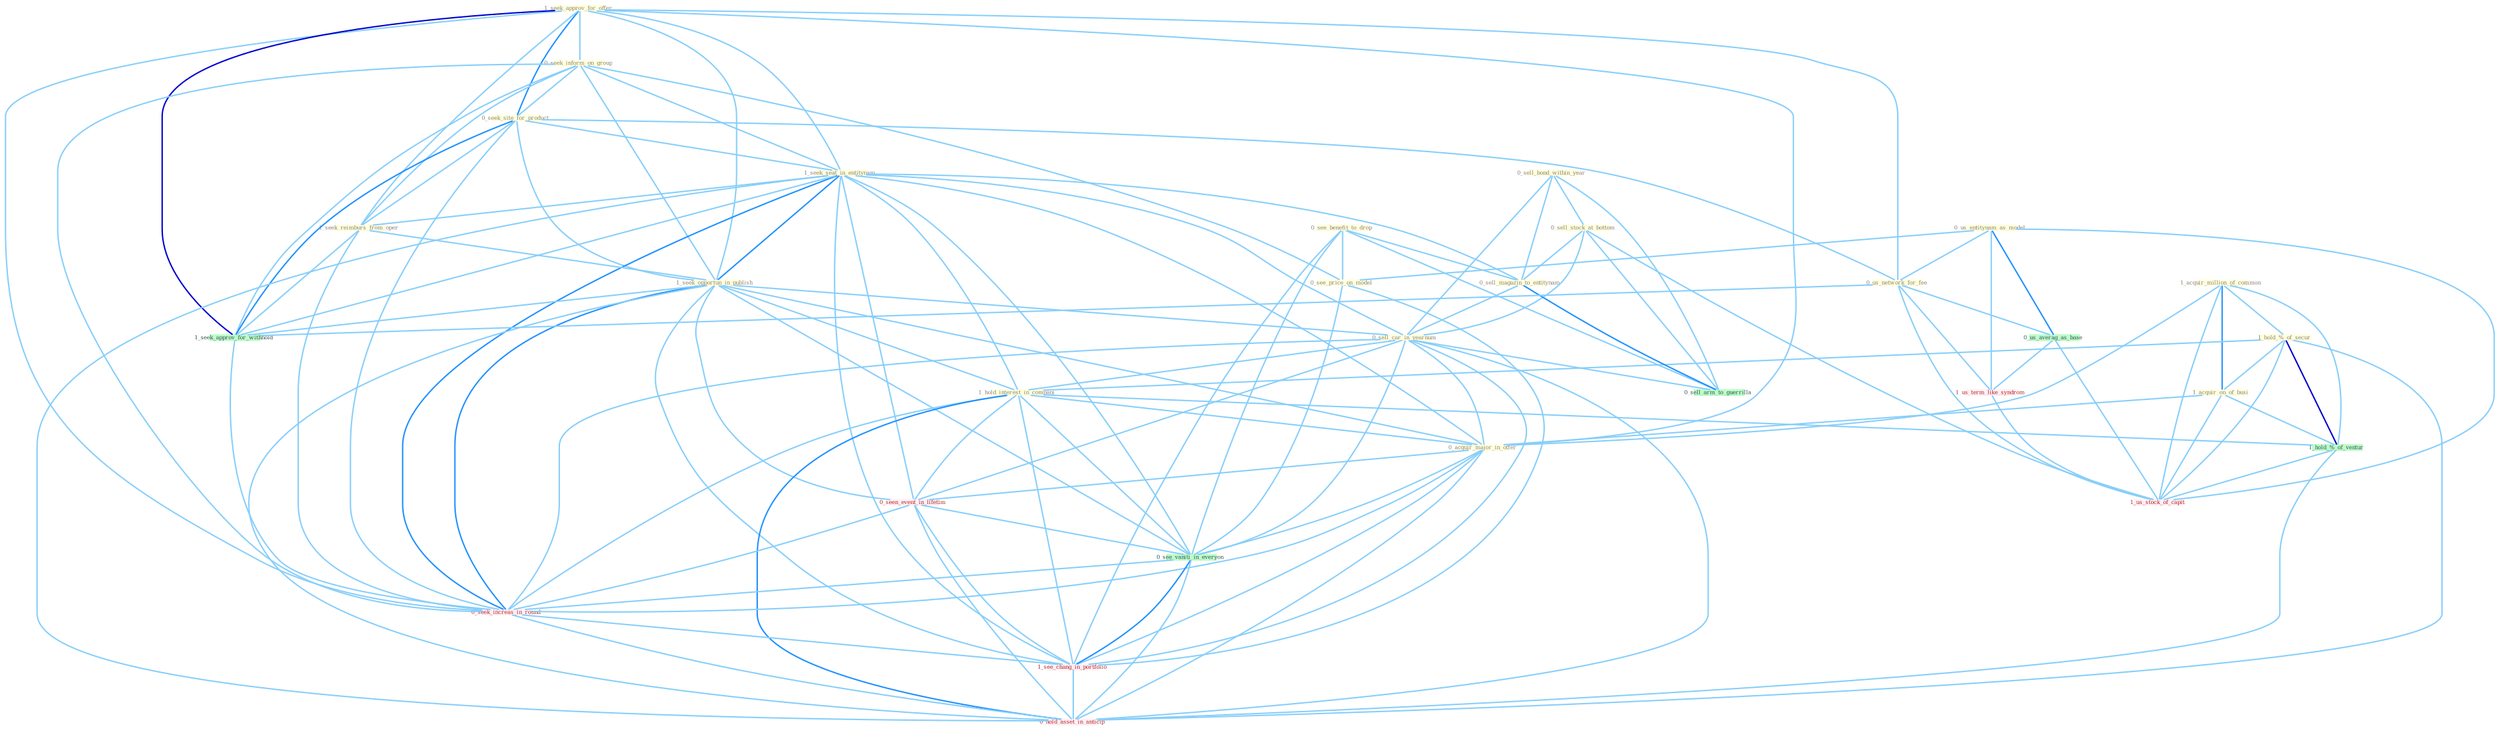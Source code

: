 Graph G{ 
    node
    [shape=polygon,style=filled,width=.5,height=.06,color="#BDFCC9",fixedsize=true,fontsize=4,
    fontcolor="#2f4f4f"];
    {node
    [color="#ffffe0", fontcolor="#8b7d6b"] "1_seek_approv_for_offer " "0_seek_inform_on_group " "0_us_entitynam_as_model " "0_seek_site_for_product " "0_sell_bond_within_year " "1_acquir_million_of_common " "1_seek_seat_in_entitynam " "0_see_benefit_to_drop " "0_sell_stock_at_bottom " "1_seek_reimburs_from_oper " "1_seek_opportun_in_publish " "1_hold_%_of_secur " "0_sell_magazin_to_entitynam " "0_see_price_on_model " "0_us_network_for_fee " "0_sell_car_in_yearnum " "1_acquir_on_of_busi " "1_hold_interest_in_compani " "0_acquir_major_in_offer "}
{node [color="#fff0f5", fontcolor="#b22222"] "0_seen_event_in_lifetim " "1_us_term_like_syndrom " "0_seek_increas_in_round " "1_us_stock_of_capit " "1_see_chang_in_portfolio " "0_hold_asset_in_anticip "}
edge [color="#B0E2FF"];

	"1_seek_approv_for_offer " -- "0_seek_inform_on_group " [w="1", color="#87cefa" ];
	"1_seek_approv_for_offer " -- "0_seek_site_for_product " [w="2", color="#1e90ff" , len=0.8];
	"1_seek_approv_for_offer " -- "1_seek_seat_in_entitynam " [w="1", color="#87cefa" ];
	"1_seek_approv_for_offer " -- "1_seek_reimburs_from_oper " [w="1", color="#87cefa" ];
	"1_seek_approv_for_offer " -- "1_seek_opportun_in_publish " [w="1", color="#87cefa" ];
	"1_seek_approv_for_offer " -- "0_us_network_for_fee " [w="1", color="#87cefa" ];
	"1_seek_approv_for_offer " -- "0_acquir_major_in_offer " [w="1", color="#87cefa" ];
	"1_seek_approv_for_offer " -- "1_seek_approv_for_withhold " [w="3", color="#0000cd" , len=0.6];
	"1_seek_approv_for_offer " -- "0_seek_increas_in_round " [w="1", color="#87cefa" ];
	"0_seek_inform_on_group " -- "0_seek_site_for_product " [w="1", color="#87cefa" ];
	"0_seek_inform_on_group " -- "1_seek_seat_in_entitynam " [w="1", color="#87cefa" ];
	"0_seek_inform_on_group " -- "1_seek_reimburs_from_oper " [w="1", color="#87cefa" ];
	"0_seek_inform_on_group " -- "1_seek_opportun_in_publish " [w="1", color="#87cefa" ];
	"0_seek_inform_on_group " -- "0_see_price_on_model " [w="1", color="#87cefa" ];
	"0_seek_inform_on_group " -- "1_seek_approv_for_withhold " [w="1", color="#87cefa" ];
	"0_seek_inform_on_group " -- "0_seek_increas_in_round " [w="1", color="#87cefa" ];
	"0_us_entitynam_as_model " -- "0_see_price_on_model " [w="1", color="#87cefa" ];
	"0_us_entitynam_as_model " -- "0_us_network_for_fee " [w="1", color="#87cefa" ];
	"0_us_entitynam_as_model " -- "0_us_averag_as_base " [w="2", color="#1e90ff" , len=0.8];
	"0_us_entitynam_as_model " -- "1_us_term_like_syndrom " [w="1", color="#87cefa" ];
	"0_us_entitynam_as_model " -- "1_us_stock_of_capit " [w="1", color="#87cefa" ];
	"0_seek_site_for_product " -- "1_seek_seat_in_entitynam " [w="1", color="#87cefa" ];
	"0_seek_site_for_product " -- "1_seek_reimburs_from_oper " [w="1", color="#87cefa" ];
	"0_seek_site_for_product " -- "1_seek_opportun_in_publish " [w="1", color="#87cefa" ];
	"0_seek_site_for_product " -- "0_us_network_for_fee " [w="1", color="#87cefa" ];
	"0_seek_site_for_product " -- "1_seek_approv_for_withhold " [w="2", color="#1e90ff" , len=0.8];
	"0_seek_site_for_product " -- "0_seek_increas_in_round " [w="1", color="#87cefa" ];
	"0_sell_bond_within_year " -- "0_sell_stock_at_bottom " [w="1", color="#87cefa" ];
	"0_sell_bond_within_year " -- "0_sell_magazin_to_entitynam " [w="1", color="#87cefa" ];
	"0_sell_bond_within_year " -- "0_sell_car_in_yearnum " [w="1", color="#87cefa" ];
	"0_sell_bond_within_year " -- "0_sell_arm_to_guerrilla " [w="1", color="#87cefa" ];
	"1_acquir_million_of_common " -- "1_hold_%_of_secur " [w="1", color="#87cefa" ];
	"1_acquir_million_of_common " -- "1_acquir_on_of_busi " [w="2", color="#1e90ff" , len=0.8];
	"1_acquir_million_of_common " -- "0_acquir_major_in_offer " [w="1", color="#87cefa" ];
	"1_acquir_million_of_common " -- "1_hold_%_of_ventur " [w="1", color="#87cefa" ];
	"1_acquir_million_of_common " -- "1_us_stock_of_capit " [w="1", color="#87cefa" ];
	"1_seek_seat_in_entitynam " -- "1_seek_reimburs_from_oper " [w="1", color="#87cefa" ];
	"1_seek_seat_in_entitynam " -- "1_seek_opportun_in_publish " [w="2", color="#1e90ff" , len=0.8];
	"1_seek_seat_in_entitynam " -- "0_sell_magazin_to_entitynam " [w="1", color="#87cefa" ];
	"1_seek_seat_in_entitynam " -- "0_sell_car_in_yearnum " [w="1", color="#87cefa" ];
	"1_seek_seat_in_entitynam " -- "1_hold_interest_in_compani " [w="1", color="#87cefa" ];
	"1_seek_seat_in_entitynam " -- "0_acquir_major_in_offer " [w="1", color="#87cefa" ];
	"1_seek_seat_in_entitynam " -- "0_seen_event_in_lifetim " [w="1", color="#87cefa" ];
	"1_seek_seat_in_entitynam " -- "1_seek_approv_for_withhold " [w="1", color="#87cefa" ];
	"1_seek_seat_in_entitynam " -- "0_see_vaniti_in_everyon " [w="1", color="#87cefa" ];
	"1_seek_seat_in_entitynam " -- "0_seek_increas_in_round " [w="2", color="#1e90ff" , len=0.8];
	"1_seek_seat_in_entitynam " -- "1_see_chang_in_portfolio " [w="1", color="#87cefa" ];
	"1_seek_seat_in_entitynam " -- "0_hold_asset_in_anticip " [w="1", color="#87cefa" ];
	"0_see_benefit_to_drop " -- "0_sell_magazin_to_entitynam " [w="1", color="#87cefa" ];
	"0_see_benefit_to_drop " -- "0_see_price_on_model " [w="1", color="#87cefa" ];
	"0_see_benefit_to_drop " -- "0_see_vaniti_in_everyon " [w="1", color="#87cefa" ];
	"0_see_benefit_to_drop " -- "0_sell_arm_to_guerrilla " [w="1", color="#87cefa" ];
	"0_see_benefit_to_drop " -- "1_see_chang_in_portfolio " [w="1", color="#87cefa" ];
	"0_sell_stock_at_bottom " -- "0_sell_magazin_to_entitynam " [w="1", color="#87cefa" ];
	"0_sell_stock_at_bottom " -- "0_sell_car_in_yearnum " [w="1", color="#87cefa" ];
	"0_sell_stock_at_bottom " -- "0_sell_arm_to_guerrilla " [w="1", color="#87cefa" ];
	"0_sell_stock_at_bottom " -- "1_us_stock_of_capit " [w="1", color="#87cefa" ];
	"1_seek_reimburs_from_oper " -- "1_seek_opportun_in_publish " [w="1", color="#87cefa" ];
	"1_seek_reimburs_from_oper " -- "1_seek_approv_for_withhold " [w="1", color="#87cefa" ];
	"1_seek_reimburs_from_oper " -- "0_seek_increas_in_round " [w="1", color="#87cefa" ];
	"1_seek_opportun_in_publish " -- "0_sell_car_in_yearnum " [w="1", color="#87cefa" ];
	"1_seek_opportun_in_publish " -- "1_hold_interest_in_compani " [w="1", color="#87cefa" ];
	"1_seek_opportun_in_publish " -- "0_acquir_major_in_offer " [w="1", color="#87cefa" ];
	"1_seek_opportun_in_publish " -- "0_seen_event_in_lifetim " [w="1", color="#87cefa" ];
	"1_seek_opportun_in_publish " -- "1_seek_approv_for_withhold " [w="1", color="#87cefa" ];
	"1_seek_opportun_in_publish " -- "0_see_vaniti_in_everyon " [w="1", color="#87cefa" ];
	"1_seek_opportun_in_publish " -- "0_seek_increas_in_round " [w="2", color="#1e90ff" , len=0.8];
	"1_seek_opportun_in_publish " -- "1_see_chang_in_portfolio " [w="1", color="#87cefa" ];
	"1_seek_opportun_in_publish " -- "0_hold_asset_in_anticip " [w="1", color="#87cefa" ];
	"1_hold_%_of_secur " -- "1_acquir_on_of_busi " [w="1", color="#87cefa" ];
	"1_hold_%_of_secur " -- "1_hold_interest_in_compani " [w="1", color="#87cefa" ];
	"1_hold_%_of_secur " -- "1_hold_%_of_ventur " [w="3", color="#0000cd" , len=0.6];
	"1_hold_%_of_secur " -- "1_us_stock_of_capit " [w="1", color="#87cefa" ];
	"1_hold_%_of_secur " -- "0_hold_asset_in_anticip " [w="1", color="#87cefa" ];
	"0_sell_magazin_to_entitynam " -- "0_sell_car_in_yearnum " [w="1", color="#87cefa" ];
	"0_sell_magazin_to_entitynam " -- "0_sell_arm_to_guerrilla " [w="2", color="#1e90ff" , len=0.8];
	"0_see_price_on_model " -- "0_see_vaniti_in_everyon " [w="1", color="#87cefa" ];
	"0_see_price_on_model " -- "1_see_chang_in_portfolio " [w="1", color="#87cefa" ];
	"0_us_network_for_fee " -- "0_us_averag_as_base " [w="1", color="#87cefa" ];
	"0_us_network_for_fee " -- "1_us_term_like_syndrom " [w="1", color="#87cefa" ];
	"0_us_network_for_fee " -- "1_seek_approv_for_withhold " [w="1", color="#87cefa" ];
	"0_us_network_for_fee " -- "1_us_stock_of_capit " [w="1", color="#87cefa" ];
	"0_sell_car_in_yearnum " -- "1_hold_interest_in_compani " [w="1", color="#87cefa" ];
	"0_sell_car_in_yearnum " -- "0_acquir_major_in_offer " [w="1", color="#87cefa" ];
	"0_sell_car_in_yearnum " -- "0_seen_event_in_lifetim " [w="1", color="#87cefa" ];
	"0_sell_car_in_yearnum " -- "0_see_vaniti_in_everyon " [w="1", color="#87cefa" ];
	"0_sell_car_in_yearnum " -- "0_sell_arm_to_guerrilla " [w="1", color="#87cefa" ];
	"0_sell_car_in_yearnum " -- "0_seek_increas_in_round " [w="1", color="#87cefa" ];
	"0_sell_car_in_yearnum " -- "1_see_chang_in_portfolio " [w="1", color="#87cefa" ];
	"0_sell_car_in_yearnum " -- "0_hold_asset_in_anticip " [w="1", color="#87cefa" ];
	"1_acquir_on_of_busi " -- "0_acquir_major_in_offer " [w="1", color="#87cefa" ];
	"1_acquir_on_of_busi " -- "1_hold_%_of_ventur " [w="1", color="#87cefa" ];
	"1_acquir_on_of_busi " -- "1_us_stock_of_capit " [w="1", color="#87cefa" ];
	"1_hold_interest_in_compani " -- "0_acquir_major_in_offer " [w="1", color="#87cefa" ];
	"1_hold_interest_in_compani " -- "0_seen_event_in_lifetim " [w="1", color="#87cefa" ];
	"1_hold_interest_in_compani " -- "1_hold_%_of_ventur " [w="1", color="#87cefa" ];
	"1_hold_interest_in_compani " -- "0_see_vaniti_in_everyon " [w="1", color="#87cefa" ];
	"1_hold_interest_in_compani " -- "0_seek_increas_in_round " [w="1", color="#87cefa" ];
	"1_hold_interest_in_compani " -- "1_see_chang_in_portfolio " [w="1", color="#87cefa" ];
	"1_hold_interest_in_compani " -- "0_hold_asset_in_anticip " [w="2", color="#1e90ff" , len=0.8];
	"0_acquir_major_in_offer " -- "0_seen_event_in_lifetim " [w="1", color="#87cefa" ];
	"0_acquir_major_in_offer " -- "0_see_vaniti_in_everyon " [w="1", color="#87cefa" ];
	"0_acquir_major_in_offer " -- "0_seek_increas_in_round " [w="1", color="#87cefa" ];
	"0_acquir_major_in_offer " -- "1_see_chang_in_portfolio " [w="1", color="#87cefa" ];
	"0_acquir_major_in_offer " -- "0_hold_asset_in_anticip " [w="1", color="#87cefa" ];
	"0_seen_event_in_lifetim " -- "0_see_vaniti_in_everyon " [w="1", color="#87cefa" ];
	"0_seen_event_in_lifetim " -- "0_seek_increas_in_round " [w="1", color="#87cefa" ];
	"0_seen_event_in_lifetim " -- "1_see_chang_in_portfolio " [w="1", color="#87cefa" ];
	"0_seen_event_in_lifetim " -- "0_hold_asset_in_anticip " [w="1", color="#87cefa" ];
	"0_us_averag_as_base " -- "1_us_term_like_syndrom " [w="1", color="#87cefa" ];
	"0_us_averag_as_base " -- "1_us_stock_of_capit " [w="1", color="#87cefa" ];
	"1_us_term_like_syndrom " -- "1_us_stock_of_capit " [w="1", color="#87cefa" ];
	"1_seek_approv_for_withhold " -- "0_seek_increas_in_round " [w="1", color="#87cefa" ];
	"1_hold_%_of_ventur " -- "1_us_stock_of_capit " [w="1", color="#87cefa" ];
	"1_hold_%_of_ventur " -- "0_hold_asset_in_anticip " [w="1", color="#87cefa" ];
	"0_see_vaniti_in_everyon " -- "0_seek_increas_in_round " [w="1", color="#87cefa" ];
	"0_see_vaniti_in_everyon " -- "1_see_chang_in_portfolio " [w="2", color="#1e90ff" , len=0.8];
	"0_see_vaniti_in_everyon " -- "0_hold_asset_in_anticip " [w="1", color="#87cefa" ];
	"0_seek_increas_in_round " -- "1_see_chang_in_portfolio " [w="1", color="#87cefa" ];
	"0_seek_increas_in_round " -- "0_hold_asset_in_anticip " [w="1", color="#87cefa" ];
	"1_see_chang_in_portfolio " -- "0_hold_asset_in_anticip " [w="1", color="#87cefa" ];
}
